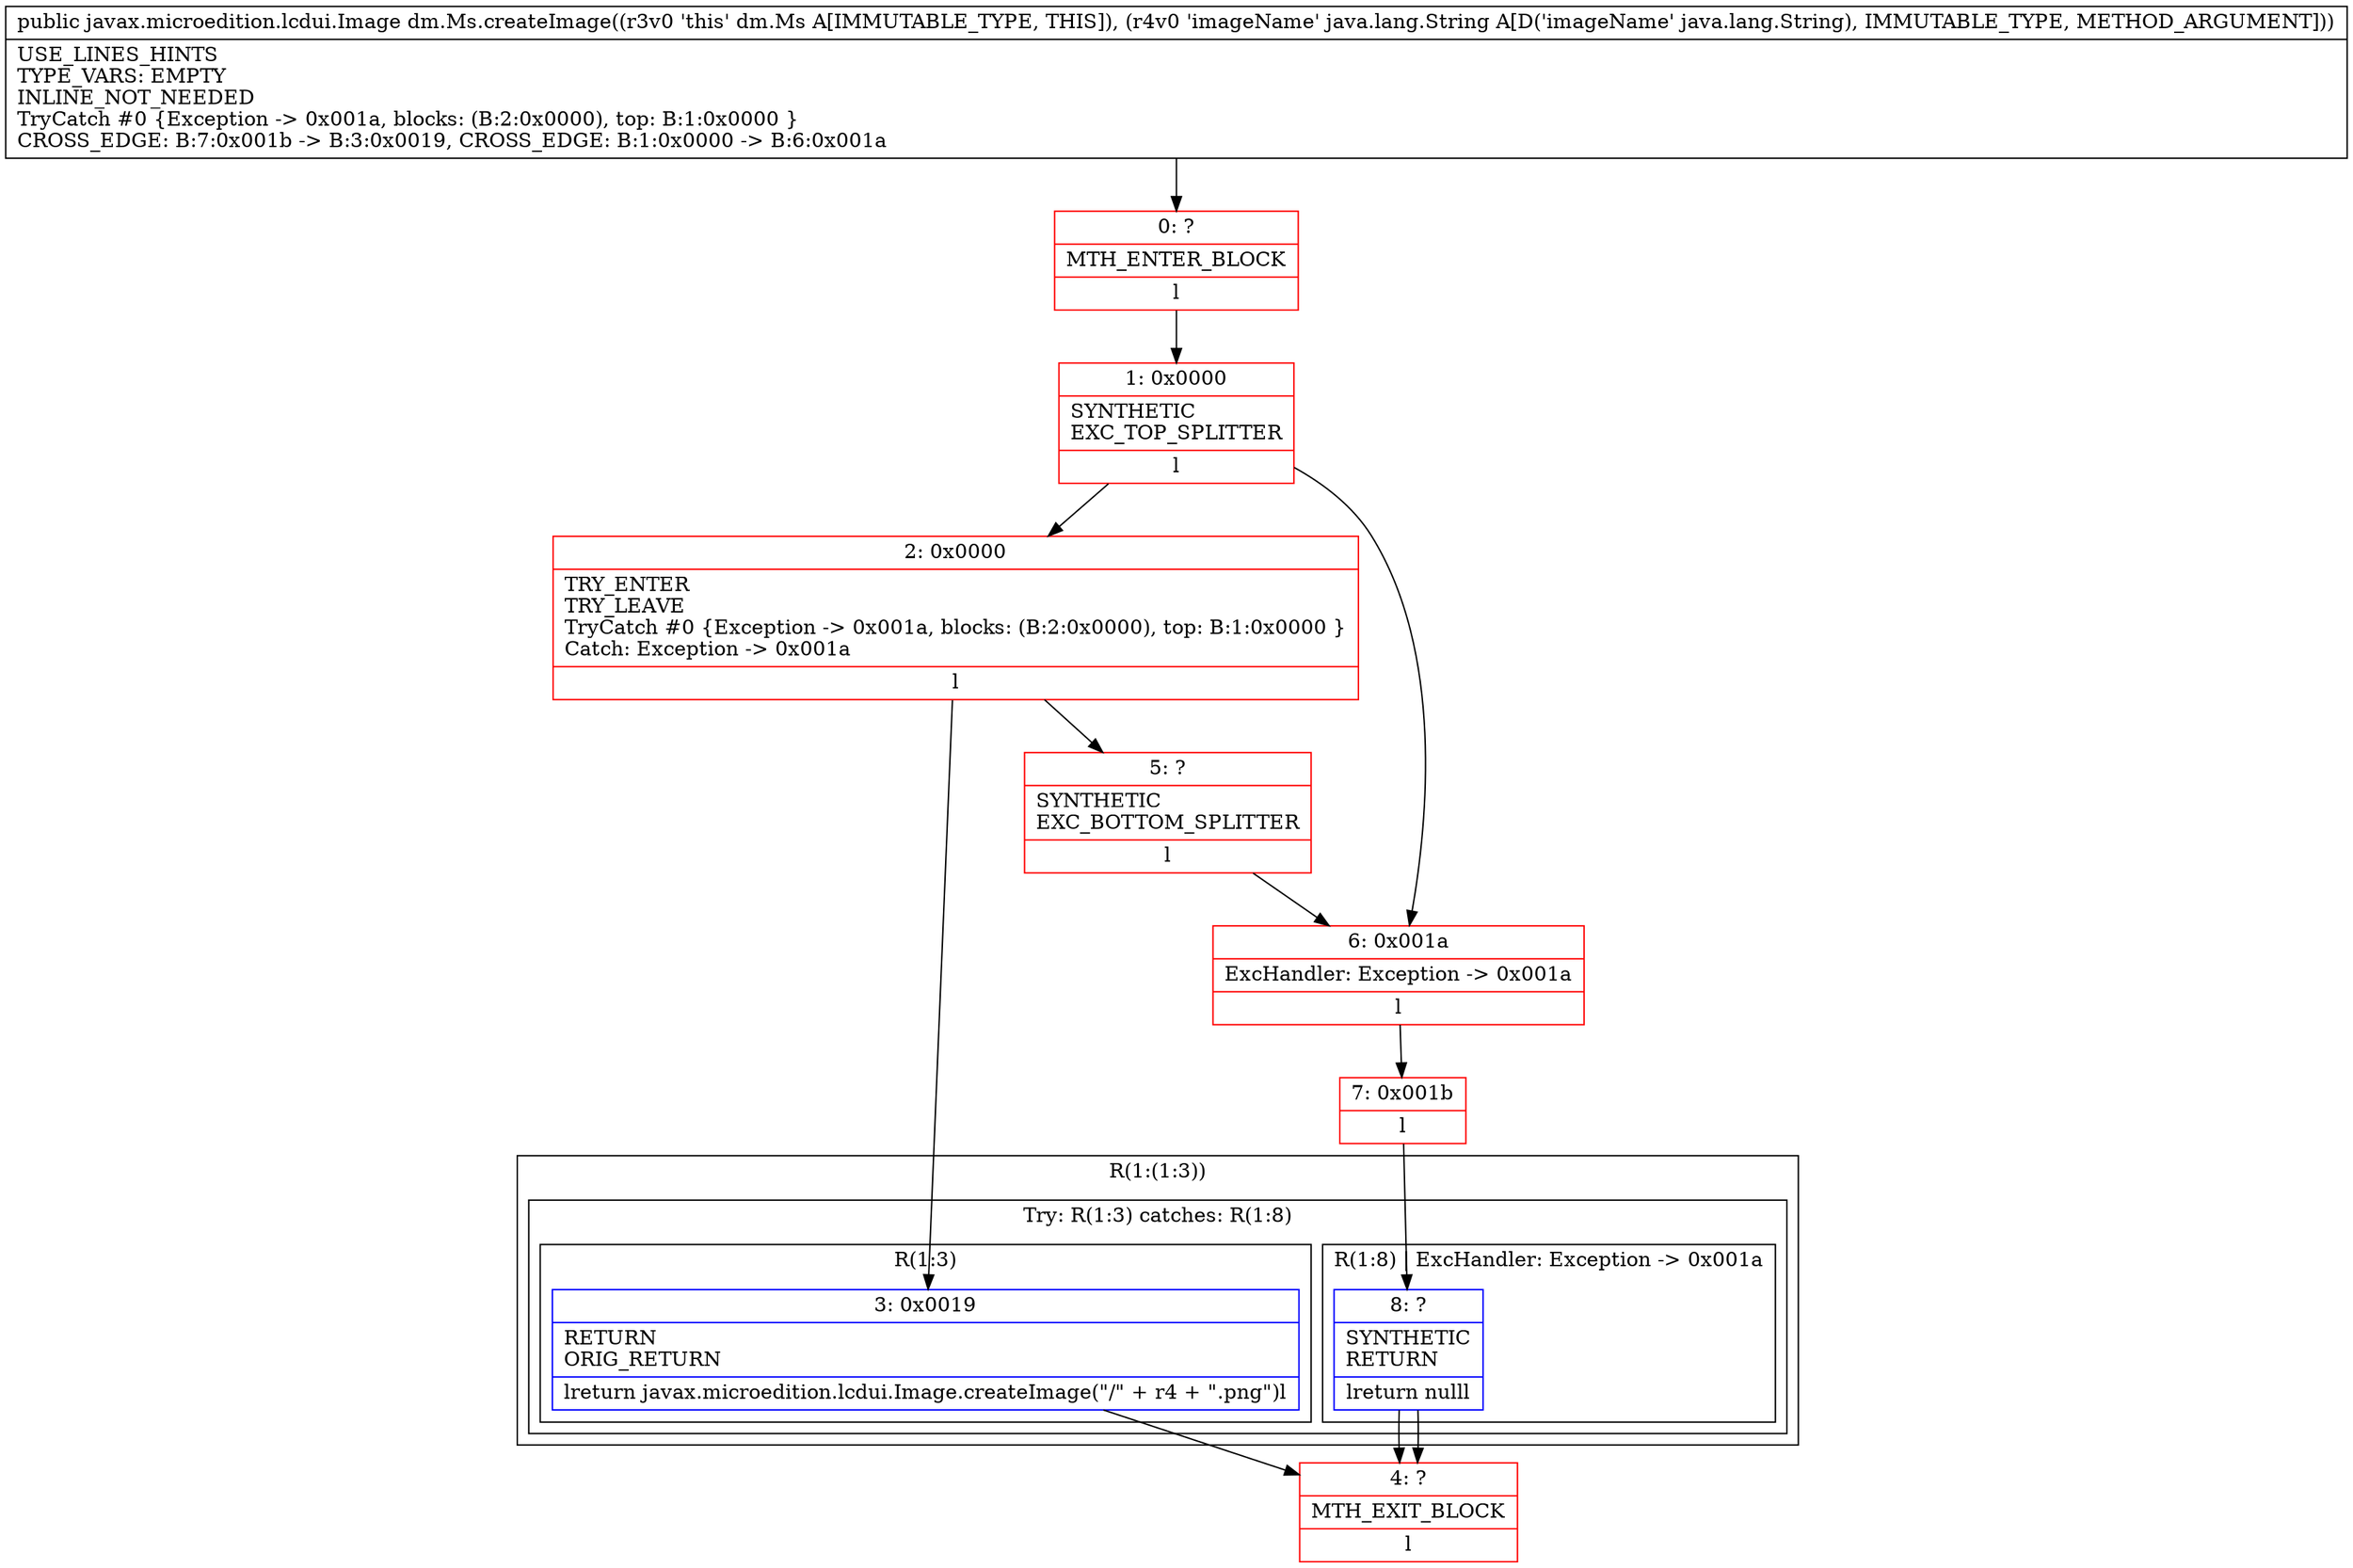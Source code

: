digraph "CFG fordm.Ms.createImage(Ljava\/lang\/String;)Ljavax\/microedition\/lcdui\/Image;" {
subgraph cluster_Region_1190272415 {
label = "R(1:(1:3))";
node [shape=record,color=blue];
subgraph cluster_TryCatchRegion_1680960038 {
label = "Try: R(1:3) catches: R(1:8)";
node [shape=record,color=blue];
subgraph cluster_Region_981083436 {
label = "R(1:3)";
node [shape=record,color=blue];
Node_3 [shape=record,label="{3\:\ 0x0019|RETURN\lORIG_RETURN\l|lreturn javax.microedition.lcdui.Image.createImage(\"\/\" + r4 + \".png\")l}"];
}
subgraph cluster_Region_810492329 {
label = "R(1:8) | ExcHandler: Exception \-\> 0x001a\l";
node [shape=record,color=blue];
Node_8 [shape=record,label="{8\:\ ?|SYNTHETIC\lRETURN\l|lreturn nulll}"];
}
}
}
subgraph cluster_Region_810492329 {
label = "R(1:8) | ExcHandler: Exception \-\> 0x001a\l";
node [shape=record,color=blue];
Node_8 [shape=record,label="{8\:\ ?|SYNTHETIC\lRETURN\l|lreturn nulll}"];
}
Node_0 [shape=record,color=red,label="{0\:\ ?|MTH_ENTER_BLOCK\l|l}"];
Node_1 [shape=record,color=red,label="{1\:\ 0x0000|SYNTHETIC\lEXC_TOP_SPLITTER\l|l}"];
Node_2 [shape=record,color=red,label="{2\:\ 0x0000|TRY_ENTER\lTRY_LEAVE\lTryCatch #0 \{Exception \-\> 0x001a, blocks: (B:2:0x0000), top: B:1:0x0000 \}\lCatch: Exception \-\> 0x001a\l|l}"];
Node_4 [shape=record,color=red,label="{4\:\ ?|MTH_EXIT_BLOCK\l|l}"];
Node_5 [shape=record,color=red,label="{5\:\ ?|SYNTHETIC\lEXC_BOTTOM_SPLITTER\l|l}"];
Node_6 [shape=record,color=red,label="{6\:\ 0x001a|ExcHandler: Exception \-\> 0x001a\l|l}"];
Node_7 [shape=record,color=red,label="{7\:\ 0x001b|l}"];
MethodNode[shape=record,label="{public javax.microedition.lcdui.Image dm.Ms.createImage((r3v0 'this' dm.Ms A[IMMUTABLE_TYPE, THIS]), (r4v0 'imageName' java.lang.String A[D('imageName' java.lang.String), IMMUTABLE_TYPE, METHOD_ARGUMENT]))  | USE_LINES_HINTS\lTYPE_VARS: EMPTY\lINLINE_NOT_NEEDED\lTryCatch #0 \{Exception \-\> 0x001a, blocks: (B:2:0x0000), top: B:1:0x0000 \}\lCROSS_EDGE: B:7:0x001b \-\> B:3:0x0019, CROSS_EDGE: B:1:0x0000 \-\> B:6:0x001a\l}"];
MethodNode -> Node_0;
Node_3 -> Node_4;
Node_8 -> Node_4;
Node_8 -> Node_4;
Node_0 -> Node_1;
Node_1 -> Node_2;
Node_1 -> Node_6;
Node_2 -> Node_3;
Node_2 -> Node_5;
Node_5 -> Node_6;
Node_6 -> Node_7;
Node_7 -> Node_8;
}

